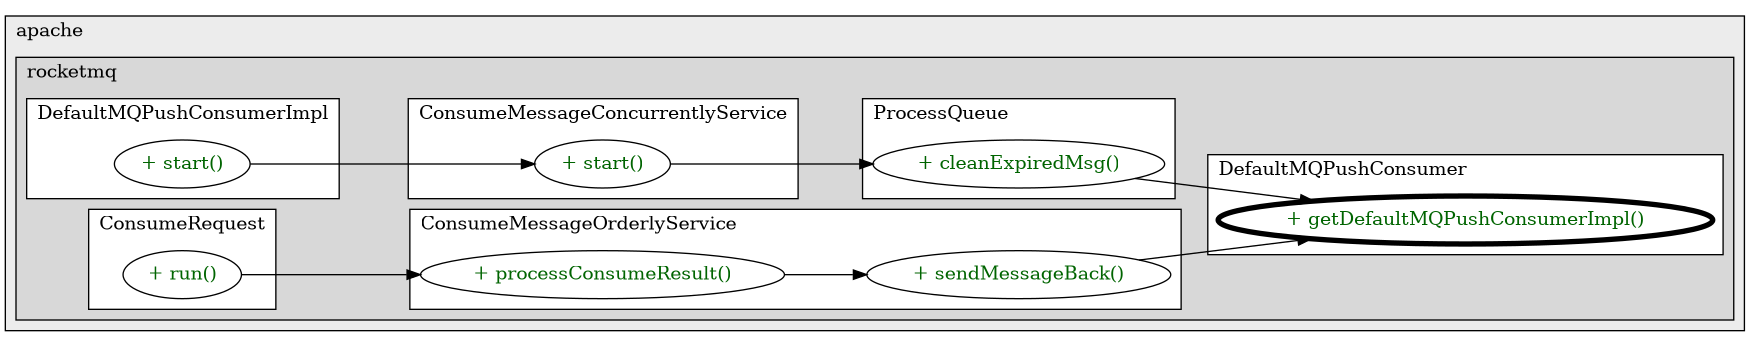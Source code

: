@startuml

/' diagram meta data start
config=CallConfiguration;
{
  "rootMethod": "org.apache.rocketmq.client.consumer.DefaultMQPushConsumer#getDefaultMQPushConsumerImpl()",
  "projectClassification": {
    "searchMode": "OpenProject", // OpenProject, AllProjects
    "includedProjects": "",
    "pathEndKeywords": "*.impl",
    "isClientPath": "",
    "isClientName": "",
    "isTestPath": "",
    "isTestName": "",
    "isMappingPath": "",
    "isMappingName": "",
    "isDataAccessPath": "",
    "isDataAccessName": "",
    "isDataStructurePath": "",
    "isDataStructureName": "",
    "isInterfaceStructuresPath": "",
    "isInterfaceStructuresName": "",
    "isEntryPointPath": "",
    "isEntryPointName": "",
    "treatFinalFieldsAsMandatory": false
  },
  "graphRestriction": {
    "classPackageExcludeFilter": "",
    "classPackageIncludeFilter": "",
    "classNameExcludeFilter": "",
    "classNameIncludeFilter": "",
    "methodNameExcludeFilter": "",
    "methodNameIncludeFilter": "",
    "removeByInheritance": "", // inheritance/annotation based filtering is done in a second step
    "removeByAnnotation": "",
    "removeByClassPackage": "", // cleanup the graph after inheritance/annotation based filtering is done
    "removeByClassName": "",
    "cutMappings": false,
    "cutEnum": true,
    "cutTests": true,
    "cutClient": true,
    "cutDataAccess": true,
    "cutInterfaceStructures": true,
    "cutDataStructures": true,
    "cutGetterAndSetter": true,
    "cutConstructors": true
  },
  "graphTraversal": {
    "forwardDepth": 3,
    "backwardDepth": 3,
    "classPackageExcludeFilter": "",
    "classPackageIncludeFilter": "",
    "classNameExcludeFilter": "",
    "classNameIncludeFilter": "",
    "methodNameExcludeFilter": "",
    "methodNameIncludeFilter": "",
    "hideMappings": false,
    "hideDataStructures": false,
    "hidePrivateMethods": true,
    "hideInterfaceCalls": true, // indirection: implementation -> interface (is hidden) -> implementation
    "onlyShowApplicationEntryPoints": false, // root node is included
    "useMethodCallsForStructureDiagram": "ForwardOnly" // ForwardOnly, BothDirections, No
  },
  "details": {
    "aggregation": "GroupByClass", // ByClass, GroupByClass, None
    "showMethodParametersTypes": false,
    "showMethodParametersNames": false,
    "showMethodReturnType": false,
    "showPackageLevels": 2,
    "showCallOrder": false,
    "edgeMode": "MethodsOnly", // TypesOnly, MethodsOnly, TypesAndMethods, MethodsAndDirectTypeUsage
    "showDetailedClassStructure": false
  },
  "rootClass": "org.apache.rocketmq.client.consumer.DefaultMQPushConsumer",
  "extensionCallbackMethod": "" // qualified.class.name#methodName - signature: public static String method(String)
}
diagram meta data end '/



digraph g {
    rankdir="LR"
    splines=polyline
    

'nodes 
subgraph cluster_1411517106 { 
   	label=apache
	labeljust=l
	fillcolor="#ececec"
	style=filled
   
   subgraph cluster_1714486248 { 
   	label=rocketmq
	labeljust=l
	fillcolor="#d8d8d8"
	style=filled
   
   subgraph cluster_1877788505 { 
   	label=ConsumeMessageConcurrentlyService
	labeljust=l
	fillcolor=white
	style=filled
   
   ConsumeMessageConcurrentlyService1317777407XXXstart0[
	label="+ start()"
	style=filled
	fillcolor=white
	tooltip="ConsumeMessageConcurrentlyService

null"
	fontcolor=darkgreen
];
} 

subgraph cluster_1884334830 { 
   	label=ConsumeMessageOrderlyService
	labeljust=l
	fillcolor=white
	style=filled
   
   ConsumeMessageOrderlyService1317777407XXXprocessConsumeResult368459112[
	label="+ processConsumeResult()"
	style=filled
	fillcolor=white
	tooltip="ConsumeMessageOrderlyService

null"
	fontcolor=darkgreen
];

ConsumeMessageOrderlyService1317777407XXXsendMessageBack302718138[
	label="+ sendMessageBack()"
	style=filled
	fillcolor=white
	tooltip="ConsumeMessageOrderlyService

null"
	fontcolor=darkgreen
];
} 

subgraph cluster_2004609280 { 
   	label=DefaultMQPushConsumer
	labeljust=l
	fillcolor=white
	style=filled
   
   DefaultMQPushConsumer633216551XXXgetDefaultMQPushConsumerImpl0[
	label="+ getDefaultMQPushConsumerImpl()"
	style=filled
	fillcolor=white
	tooltip="DefaultMQPushConsumer

&#10;  This method will be removed in a certain version after April 5, 2020, so please do not use this method.&#10; "
	penwidth=4
	fontcolor=darkgreen
];
} 

subgraph cluster_290650472 { 
   	label=DefaultMQPushConsumerImpl
	labeljust=l
	fillcolor=white
	style=filled
   
   DefaultMQPushConsumerImpl1317777407XXXstart0[
	label="+ start()"
	style=filled
	fillcolor=white
	tooltip="DefaultMQPushConsumerImpl

null"
	fontcolor=darkgreen
];
} 

subgraph cluster_682774321 { 
   	label=ProcessQueue
	labeljust=l
	fillcolor=white
	style=filled
   
   ProcessQueue1317777407XXXcleanExpiredMsg1656847019[
	label="+ cleanExpiredMsg()"
	style=filled
	fillcolor=white
	tooltip="ProcessQueue

&#10;  @param pushConsumer&#10; "
	fontcolor=darkgreen
];
} 

subgraph cluster_859184273 { 
   	label=ConsumeRequest
	labeljust=l
	fillcolor=white
	style=filled
   
   ConsumeRequest1884334830XXXrun0[
	label="+ run()"
	style=filled
	fillcolor=white
	tooltip="ConsumeRequest

null"
	fontcolor=darkgreen
];
} 
} 
} 

'edges    
ConsumeMessageConcurrentlyService1317777407XXXstart0 -> ProcessQueue1317777407XXXcleanExpiredMsg1656847019;
ConsumeMessageOrderlyService1317777407XXXprocessConsumeResult368459112 -> ConsumeMessageOrderlyService1317777407XXXsendMessageBack302718138;
ConsumeMessageOrderlyService1317777407XXXsendMessageBack302718138 -> DefaultMQPushConsumer633216551XXXgetDefaultMQPushConsumerImpl0;
ConsumeRequest1884334830XXXrun0 -> ConsumeMessageOrderlyService1317777407XXXprocessConsumeResult368459112;
DefaultMQPushConsumerImpl1317777407XXXstart0 -> ConsumeMessageConcurrentlyService1317777407XXXstart0;
ProcessQueue1317777407XXXcleanExpiredMsg1656847019 -> DefaultMQPushConsumer633216551XXXgetDefaultMQPushConsumerImpl0;
    
}
@enduml